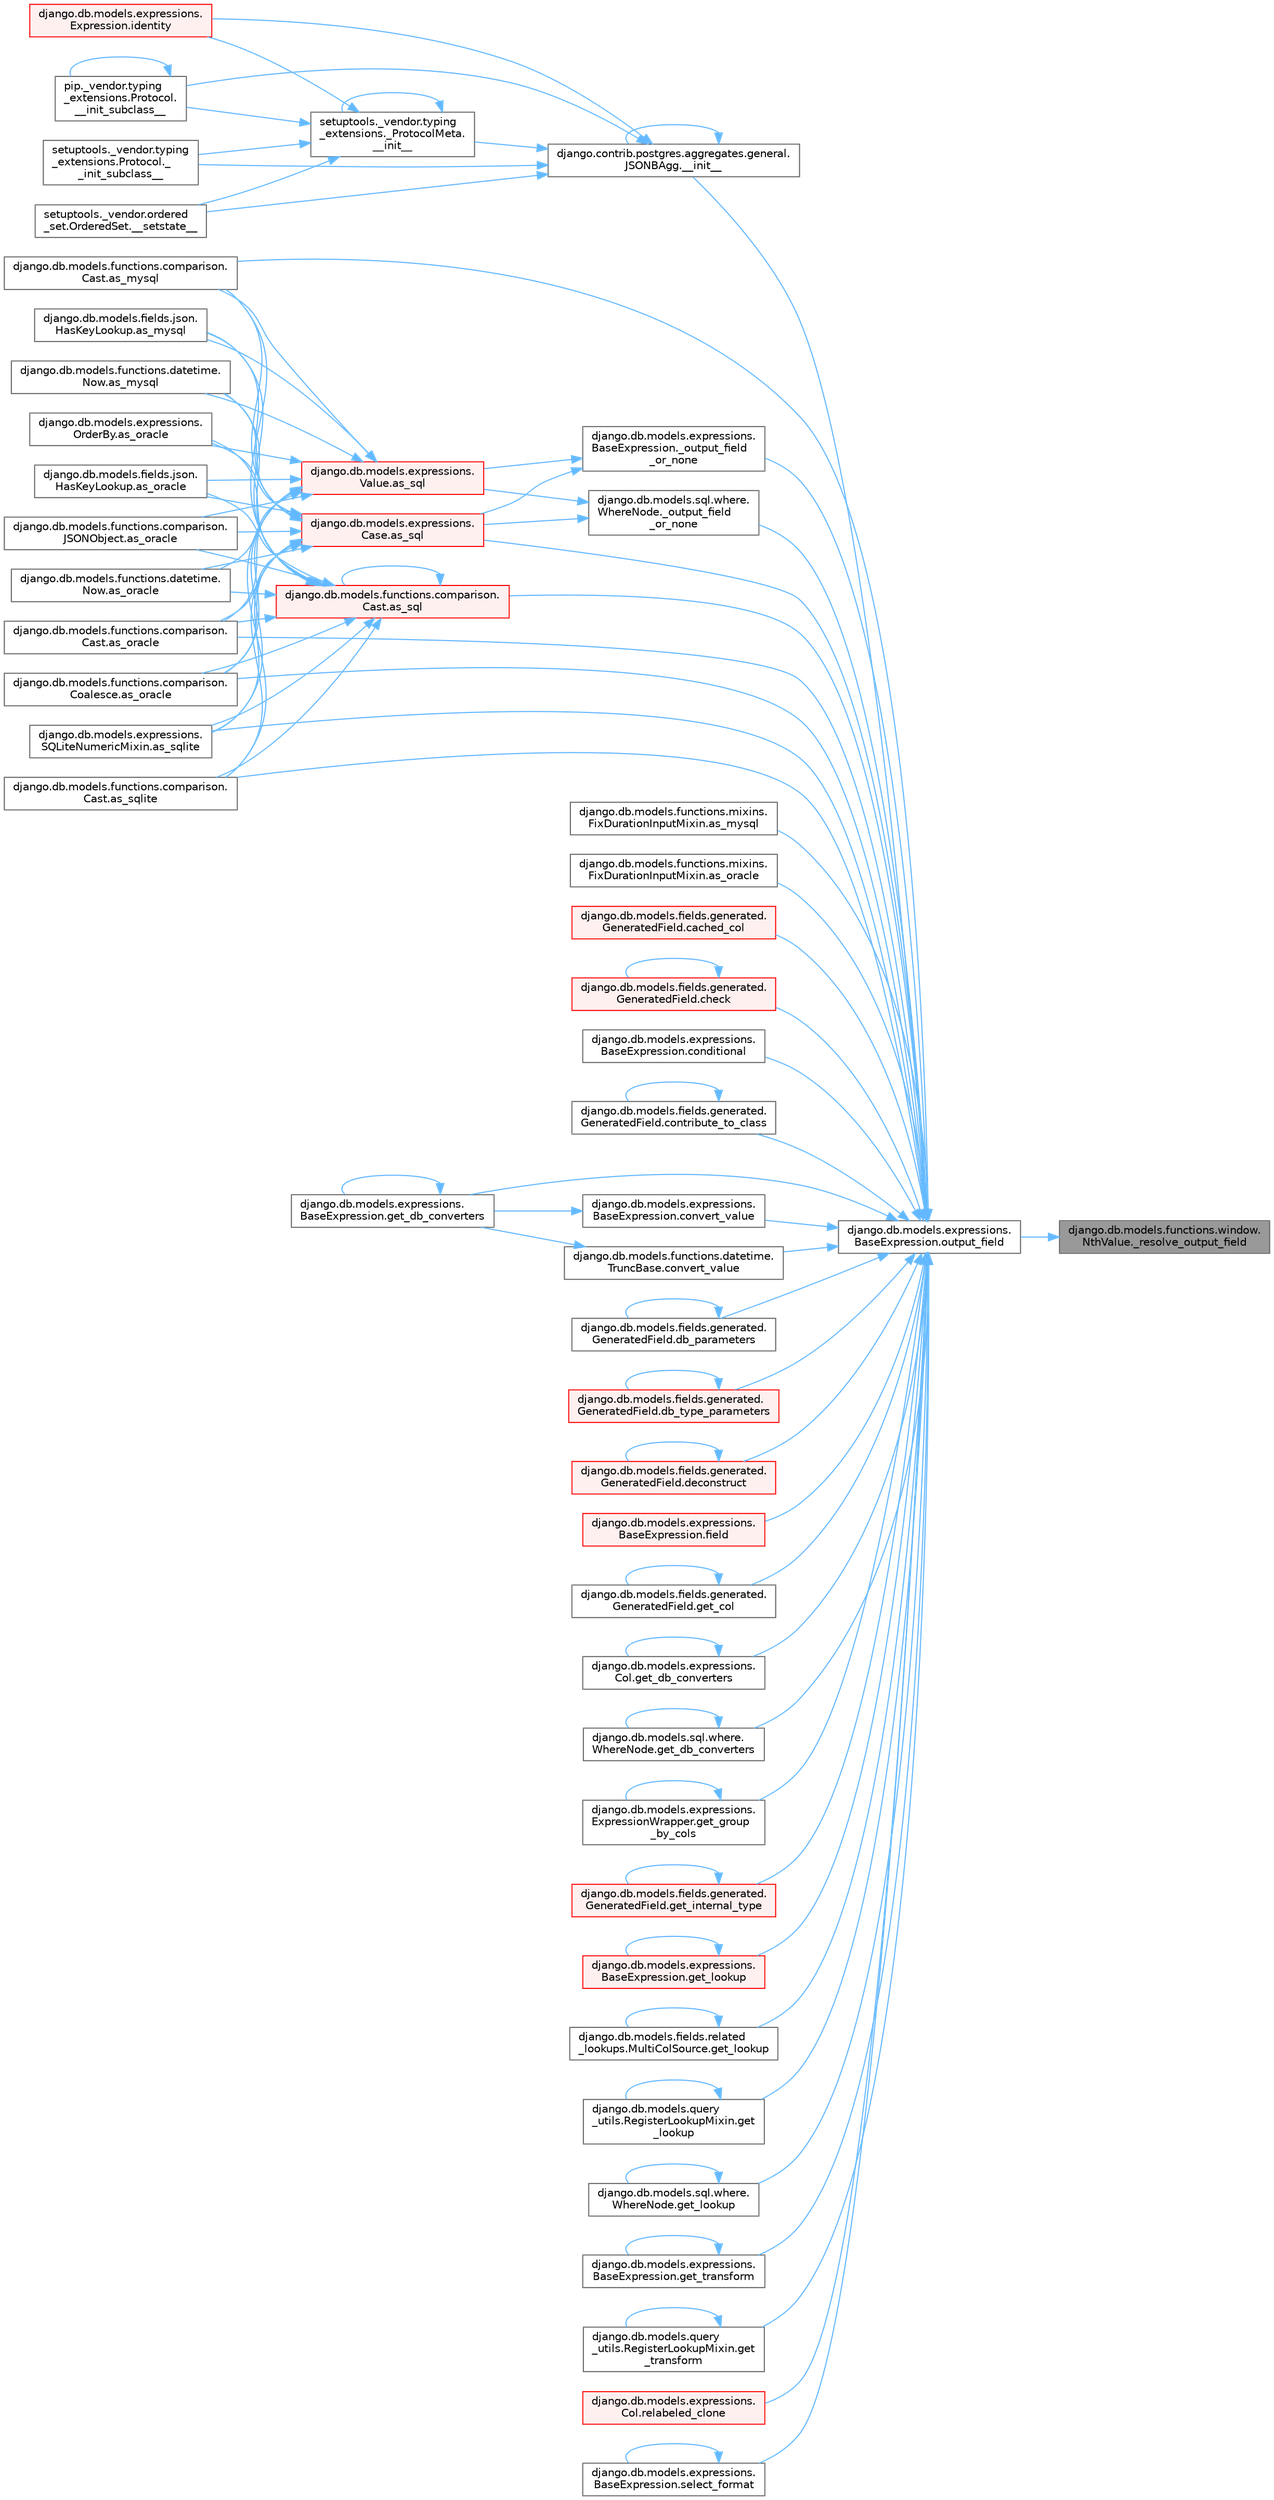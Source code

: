 digraph "django.db.models.functions.window.NthValue._resolve_output_field"
{
 // LATEX_PDF_SIZE
  bgcolor="transparent";
  edge [fontname=Helvetica,fontsize=10,labelfontname=Helvetica,labelfontsize=10];
  node [fontname=Helvetica,fontsize=10,shape=box,height=0.2,width=0.4];
  rankdir="RL";
  Node1 [id="Node000001",label="django.db.models.functions.window.\lNthValue._resolve_output_field",height=0.2,width=0.4,color="gray40", fillcolor="grey60", style="filled", fontcolor="black",tooltip=" "];
  Node1 -> Node2 [id="edge1_Node000001_Node000002",dir="back",color="steelblue1",style="solid",tooltip=" "];
  Node2 [id="Node000002",label="django.db.models.expressions.\lBaseExpression.output_field",height=0.2,width=0.4,color="grey40", fillcolor="white", style="filled",URL="$classdjango_1_1db_1_1models_1_1expressions_1_1_base_expression.html#a7f0982cb1de5cdeaa7f043c3ae611a6d",tooltip=" "];
  Node2 -> Node3 [id="edge2_Node000002_Node000003",dir="back",color="steelblue1",style="solid",tooltip=" "];
  Node3 [id="Node000003",label="django.contrib.postgres.aggregates.general.\lJSONBAgg.__init__",height=0.2,width=0.4,color="grey40", fillcolor="white", style="filled",URL="$classdjango_1_1contrib_1_1postgres_1_1aggregates_1_1general_1_1_j_s_o_n_b_agg.html#aa39cd664a8b14d90239be69e6599fd7f",tooltip=" "];
  Node3 -> Node3 [id="edge3_Node000003_Node000003",dir="back",color="steelblue1",style="solid",tooltip=" "];
  Node3 -> Node4 [id="edge4_Node000003_Node000004",dir="back",color="steelblue1",style="solid",tooltip=" "];
  Node4 [id="Node000004",label="setuptools._vendor.typing\l_extensions._ProtocolMeta.\l__init__",height=0.2,width=0.4,color="grey40", fillcolor="white", style="filled",URL="$classsetuptools_1_1__vendor_1_1typing__extensions_1_1___protocol_meta.html#a7bbaff8ac6d19534b46bca363ee0b43a",tooltip=" "];
  Node4 -> Node4 [id="edge5_Node000004_Node000004",dir="back",color="steelblue1",style="solid",tooltip=" "];
  Node4 -> Node5 [id="edge6_Node000004_Node000005",dir="back",color="steelblue1",style="solid",tooltip=" "];
  Node5 [id="Node000005",label="pip._vendor.typing\l_extensions.Protocol.\l__init_subclass__",height=0.2,width=0.4,color="grey40", fillcolor="white", style="filled",URL="$classpip_1_1__vendor_1_1typing__extensions_1_1_protocol.html#a2916efc86cebb8aba6deb7fd30b33988",tooltip=" "];
  Node5 -> Node5 [id="edge7_Node000005_Node000005",dir="back",color="steelblue1",style="solid",tooltip=" "];
  Node4 -> Node6 [id="edge8_Node000004_Node000006",dir="back",color="steelblue1",style="solid",tooltip=" "];
  Node6 [id="Node000006",label="setuptools._vendor.typing\l_extensions.Protocol._\l_init_subclass__",height=0.2,width=0.4,color="grey40", fillcolor="white", style="filled",URL="$classsetuptools_1_1__vendor_1_1typing__extensions_1_1_protocol.html#ac6cbebc092a4724ab3704c5334059874",tooltip=" "];
  Node4 -> Node7 [id="edge9_Node000004_Node000007",dir="back",color="steelblue1",style="solid",tooltip=" "];
  Node7 [id="Node000007",label="setuptools._vendor.ordered\l_set.OrderedSet.__setstate__",height=0.2,width=0.4,color="grey40", fillcolor="white", style="filled",URL="$classsetuptools_1_1__vendor_1_1ordered__set_1_1_ordered_set.html#aa7f7de9d987829525d06db565fe1b4a1",tooltip=" "];
  Node4 -> Node8 [id="edge10_Node000004_Node000008",dir="back",color="steelblue1",style="solid",tooltip=" "];
  Node8 [id="Node000008",label="django.db.models.expressions.\lExpression.identity",height=0.2,width=0.4,color="red", fillcolor="#FFF0F0", style="filled",URL="$classdjango_1_1db_1_1models_1_1expressions_1_1_expression.html#a10048810b5eb8641acf3bc150731b925",tooltip=" "];
  Node3 -> Node5 [id="edge11_Node000003_Node000005",dir="back",color="steelblue1",style="solid",tooltip=" "];
  Node3 -> Node6 [id="edge12_Node000003_Node000006",dir="back",color="steelblue1",style="solid",tooltip=" "];
  Node3 -> Node7 [id="edge13_Node000003_Node000007",dir="back",color="steelblue1",style="solid",tooltip=" "];
  Node3 -> Node8 [id="edge14_Node000003_Node000008",dir="back",color="steelblue1",style="solid",tooltip=" "];
  Node2 -> Node35 [id="edge15_Node000002_Node000035",dir="back",color="steelblue1",style="solid",tooltip=" "];
  Node35 [id="Node000035",label="django.db.models.expressions.\lBaseExpression._output_field\l_or_none",height=0.2,width=0.4,color="grey40", fillcolor="white", style="filled",URL="$classdjango_1_1db_1_1models_1_1expressions_1_1_base_expression.html#aad676f45033740e5caa723ce399f8850",tooltip=" "];
  Node35 -> Node36 [id="edge16_Node000035_Node000036",dir="back",color="steelblue1",style="solid",tooltip=" "];
  Node36 [id="Node000036",label="django.db.models.expressions.\lCase.as_sql",height=0.2,width=0.4,color="red", fillcolor="#FFF0F0", style="filled",URL="$classdjango_1_1db_1_1models_1_1expressions_1_1_case.html#a41d0d2712521088615ae784d16c4b2fb",tooltip=" "];
  Node36 -> Node37 [id="edge17_Node000036_Node000037",dir="back",color="steelblue1",style="solid",tooltip=" "];
  Node37 [id="Node000037",label="django.db.models.fields.json.\lHasKeyLookup.as_mysql",height=0.2,width=0.4,color="grey40", fillcolor="white", style="filled",URL="$classdjango_1_1db_1_1models_1_1fields_1_1json_1_1_has_key_lookup.html#a10f67427287f2c0ea32513ca6f481e96",tooltip=" "];
  Node36 -> Node38 [id="edge18_Node000036_Node000038",dir="back",color="steelblue1",style="solid",tooltip=" "];
  Node38 [id="Node000038",label="django.db.models.functions.comparison.\lCast.as_mysql",height=0.2,width=0.4,color="grey40", fillcolor="white", style="filled",URL="$classdjango_1_1db_1_1models_1_1functions_1_1comparison_1_1_cast.html#a447737891e955909c6a381529a67a84e",tooltip=" "];
  Node36 -> Node39 [id="edge19_Node000036_Node000039",dir="back",color="steelblue1",style="solid",tooltip=" "];
  Node39 [id="Node000039",label="django.db.models.functions.datetime.\lNow.as_mysql",height=0.2,width=0.4,color="grey40", fillcolor="white", style="filled",URL="$classdjango_1_1db_1_1models_1_1functions_1_1datetime_1_1_now.html#a070a9334fb198086c0c4e96e9725d92b",tooltip=" "];
  Node36 -> Node40 [id="edge20_Node000036_Node000040",dir="back",color="steelblue1",style="solid",tooltip=" "];
  Node40 [id="Node000040",label="django.db.models.expressions.\lOrderBy.as_oracle",height=0.2,width=0.4,color="grey40", fillcolor="white", style="filled",URL="$classdjango_1_1db_1_1models_1_1expressions_1_1_order_by.html#af9b6ede9b0df85d6bcf54f983b3a8f6a",tooltip=" "];
  Node36 -> Node41 [id="edge21_Node000036_Node000041",dir="back",color="steelblue1",style="solid",tooltip=" "];
  Node41 [id="Node000041",label="django.db.models.fields.json.\lHasKeyLookup.as_oracle",height=0.2,width=0.4,color="grey40", fillcolor="white", style="filled",URL="$classdjango_1_1db_1_1models_1_1fields_1_1json_1_1_has_key_lookup.html#afbb88aa4fb23b3ec3acdc695c2f52398",tooltip=" "];
  Node36 -> Node42 [id="edge22_Node000036_Node000042",dir="back",color="steelblue1",style="solid",tooltip=" "];
  Node42 [id="Node000042",label="django.db.models.functions.comparison.\lCast.as_oracle",height=0.2,width=0.4,color="grey40", fillcolor="white", style="filled",URL="$classdjango_1_1db_1_1models_1_1functions_1_1comparison_1_1_cast.html#ad466cd7ca85dc257d9e2718f41a263ec",tooltip=" "];
  Node36 -> Node43 [id="edge23_Node000036_Node000043",dir="back",color="steelblue1",style="solid",tooltip=" "];
  Node43 [id="Node000043",label="django.db.models.functions.comparison.\lCoalesce.as_oracle",height=0.2,width=0.4,color="grey40", fillcolor="white", style="filled",URL="$classdjango_1_1db_1_1models_1_1functions_1_1comparison_1_1_coalesce.html#a1bbeea180ef3ef4d8ba5d51d33d6ef85",tooltip=" "];
  Node36 -> Node44 [id="edge24_Node000036_Node000044",dir="back",color="steelblue1",style="solid",tooltip=" "];
  Node44 [id="Node000044",label="django.db.models.functions.comparison.\lJSONObject.as_oracle",height=0.2,width=0.4,color="grey40", fillcolor="white", style="filled",URL="$classdjango_1_1db_1_1models_1_1functions_1_1comparison_1_1_j_s_o_n_object.html#a4b4fa1161d27b0a9bbbdd0370e9af364",tooltip=" "];
  Node36 -> Node45 [id="edge25_Node000036_Node000045",dir="back",color="steelblue1",style="solid",tooltip=" "];
  Node45 [id="Node000045",label="django.db.models.functions.datetime.\lNow.as_oracle",height=0.2,width=0.4,color="grey40", fillcolor="white", style="filled",URL="$classdjango_1_1db_1_1models_1_1functions_1_1datetime_1_1_now.html#ad5e1ae918a5c4d39f675f98280440538",tooltip=" "];
  Node36 -> Node51 [id="edge26_Node000036_Node000051",dir="back",color="steelblue1",style="solid",tooltip=" "];
  Node51 [id="Node000051",label="django.db.models.expressions.\lSQLiteNumericMixin.as_sqlite",height=0.2,width=0.4,color="grey40", fillcolor="white", style="filled",URL="$classdjango_1_1db_1_1models_1_1expressions_1_1_s_q_lite_numeric_mixin.html#a7c649b97074b00e095c4ee2b3bc62482",tooltip=" "];
  Node36 -> Node53 [id="edge27_Node000036_Node000053",dir="back",color="steelblue1",style="solid",tooltip=" "];
  Node53 [id="Node000053",label="django.db.models.functions.comparison.\lCast.as_sqlite",height=0.2,width=0.4,color="grey40", fillcolor="white", style="filled",URL="$classdjango_1_1db_1_1models_1_1functions_1_1comparison_1_1_cast.html#a1943b51797a168ff6a3ad37005086d8c",tooltip=" "];
  Node35 -> Node65 [id="edge28_Node000035_Node000065",dir="back",color="steelblue1",style="solid",tooltip=" "];
  Node65 [id="Node000065",label="django.db.models.expressions.\lValue.as_sql",height=0.2,width=0.4,color="red", fillcolor="#FFF0F0", style="filled",URL="$classdjango_1_1db_1_1models_1_1expressions_1_1_value.html#a2471e71c0db69e52fdb3016f8e97a111",tooltip=" "];
  Node65 -> Node37 [id="edge29_Node000065_Node000037",dir="back",color="steelblue1",style="solid",tooltip=" "];
  Node65 -> Node38 [id="edge30_Node000065_Node000038",dir="back",color="steelblue1",style="solid",tooltip=" "];
  Node65 -> Node39 [id="edge31_Node000065_Node000039",dir="back",color="steelblue1",style="solid",tooltip=" "];
  Node65 -> Node40 [id="edge32_Node000065_Node000040",dir="back",color="steelblue1",style="solid",tooltip=" "];
  Node65 -> Node41 [id="edge33_Node000065_Node000041",dir="back",color="steelblue1",style="solid",tooltip=" "];
  Node65 -> Node42 [id="edge34_Node000065_Node000042",dir="back",color="steelblue1",style="solid",tooltip=" "];
  Node65 -> Node43 [id="edge35_Node000065_Node000043",dir="back",color="steelblue1",style="solid",tooltip=" "];
  Node65 -> Node44 [id="edge36_Node000065_Node000044",dir="back",color="steelblue1",style="solid",tooltip=" "];
  Node65 -> Node45 [id="edge37_Node000065_Node000045",dir="back",color="steelblue1",style="solid",tooltip=" "];
  Node65 -> Node51 [id="edge38_Node000065_Node000051",dir="back",color="steelblue1",style="solid",tooltip=" "];
  Node65 -> Node53 [id="edge39_Node000065_Node000053",dir="back",color="steelblue1",style="solid",tooltip=" "];
  Node2 -> Node66 [id="edge40_Node000002_Node000066",dir="back",color="steelblue1",style="solid",tooltip=" "];
  Node66 [id="Node000066",label="django.db.models.sql.where.\lWhereNode._output_field\l_or_none",height=0.2,width=0.4,color="grey40", fillcolor="white", style="filled",URL="$classdjango_1_1db_1_1models_1_1sql_1_1where_1_1_where_node.html#ae254158229b805bdfd81f2be6b2fe44b",tooltip=" "];
  Node66 -> Node36 [id="edge41_Node000066_Node000036",dir="back",color="steelblue1",style="solid",tooltip=" "];
  Node66 -> Node65 [id="edge42_Node000066_Node000065",dir="back",color="steelblue1",style="solid",tooltip=" "];
  Node2 -> Node38 [id="edge43_Node000002_Node000038",dir="back",color="steelblue1",style="solid",tooltip=" "];
  Node2 -> Node67 [id="edge44_Node000002_Node000067",dir="back",color="steelblue1",style="solid",tooltip=" "];
  Node67 [id="Node000067",label="django.db.models.functions.mixins.\lFixDurationInputMixin.as_mysql",height=0.2,width=0.4,color="grey40", fillcolor="white", style="filled",URL="$classdjango_1_1db_1_1models_1_1functions_1_1mixins_1_1_fix_duration_input_mixin.html#a010f23ae95c58a4a939be1efcc5f5b7d",tooltip=" "];
  Node2 -> Node42 [id="edge45_Node000002_Node000042",dir="back",color="steelblue1",style="solid",tooltip=" "];
  Node2 -> Node43 [id="edge46_Node000002_Node000043",dir="back",color="steelblue1",style="solid",tooltip=" "];
  Node2 -> Node68 [id="edge47_Node000002_Node000068",dir="back",color="steelblue1",style="solid",tooltip=" "];
  Node68 [id="Node000068",label="django.db.models.functions.mixins.\lFixDurationInputMixin.as_oracle",height=0.2,width=0.4,color="grey40", fillcolor="white", style="filled",URL="$classdjango_1_1db_1_1models_1_1functions_1_1mixins_1_1_fix_duration_input_mixin.html#a2e5d6957724a89d03541cc897b6e6e53",tooltip=" "];
  Node2 -> Node36 [id="edge48_Node000002_Node000036",dir="back",color="steelblue1",style="solid",tooltip=" "];
  Node2 -> Node69 [id="edge49_Node000002_Node000069",dir="back",color="steelblue1",style="solid",tooltip=" "];
  Node69 [id="Node000069",label="django.db.models.functions.comparison.\lCast.as_sql",height=0.2,width=0.4,color="red", fillcolor="#FFF0F0", style="filled",URL="$classdjango_1_1db_1_1models_1_1functions_1_1comparison_1_1_cast.html#aa39abc21f301797d67837d0d479e2e87",tooltip=" "];
  Node69 -> Node37 [id="edge50_Node000069_Node000037",dir="back",color="steelblue1",style="solid",tooltip=" "];
  Node69 -> Node38 [id="edge51_Node000069_Node000038",dir="back",color="steelblue1",style="solid",tooltip=" "];
  Node69 -> Node39 [id="edge52_Node000069_Node000039",dir="back",color="steelblue1",style="solid",tooltip=" "];
  Node69 -> Node40 [id="edge53_Node000069_Node000040",dir="back",color="steelblue1",style="solid",tooltip=" "];
  Node69 -> Node41 [id="edge54_Node000069_Node000041",dir="back",color="steelblue1",style="solid",tooltip=" "];
  Node69 -> Node42 [id="edge55_Node000069_Node000042",dir="back",color="steelblue1",style="solid",tooltip=" "];
  Node69 -> Node43 [id="edge56_Node000069_Node000043",dir="back",color="steelblue1",style="solid",tooltip=" "];
  Node69 -> Node44 [id="edge57_Node000069_Node000044",dir="back",color="steelblue1",style="solid",tooltip=" "];
  Node69 -> Node45 [id="edge58_Node000069_Node000045",dir="back",color="steelblue1",style="solid",tooltip=" "];
  Node69 -> Node69 [id="edge59_Node000069_Node000069",dir="back",color="steelblue1",style="solid",tooltip=" "];
  Node69 -> Node51 [id="edge60_Node000069_Node000051",dir="back",color="steelblue1",style="solid",tooltip=" "];
  Node69 -> Node53 [id="edge61_Node000069_Node000053",dir="back",color="steelblue1",style="solid",tooltip=" "];
  Node2 -> Node51 [id="edge62_Node000002_Node000051",dir="back",color="steelblue1",style="solid",tooltip=" "];
  Node2 -> Node53 [id="edge63_Node000002_Node000053",dir="back",color="steelblue1",style="solid",tooltip=" "];
  Node2 -> Node70 [id="edge64_Node000002_Node000070",dir="back",color="steelblue1",style="solid",tooltip=" "];
  Node70 [id="Node000070",label="django.db.models.fields.generated.\lGeneratedField.cached_col",height=0.2,width=0.4,color="red", fillcolor="#FFF0F0", style="filled",URL="$classdjango_1_1db_1_1models_1_1fields_1_1generated_1_1_generated_field.html#a71fb8bbb86e28557e79ed7d53bb65a0d",tooltip=" "];
  Node2 -> Node72 [id="edge65_Node000002_Node000072",dir="back",color="steelblue1",style="solid",tooltip=" "];
  Node72 [id="Node000072",label="django.db.models.fields.generated.\lGeneratedField.check",height=0.2,width=0.4,color="red", fillcolor="#FFF0F0", style="filled",URL="$classdjango_1_1db_1_1models_1_1fields_1_1generated_1_1_generated_field.html#a17dcd0f6d6580cb5f6417d8730312ad6",tooltip=" "];
  Node72 -> Node72 [id="edge66_Node000072_Node000072",dir="back",color="steelblue1",style="solid",tooltip=" "];
  Node2 -> Node1238 [id="edge67_Node000002_Node001238",dir="back",color="steelblue1",style="solid",tooltip=" "];
  Node1238 [id="Node001238",label="django.db.models.expressions.\lBaseExpression.conditional",height=0.2,width=0.4,color="grey40", fillcolor="white", style="filled",URL="$classdjango_1_1db_1_1models_1_1expressions_1_1_base_expression.html#ad1e7e6185d7c29f4712ad28f81804f98",tooltip=" "];
  Node2 -> Node1239 [id="edge68_Node000002_Node001239",dir="back",color="steelblue1",style="solid",tooltip=" "];
  Node1239 [id="Node001239",label="django.db.models.fields.generated.\lGeneratedField.contribute_to_class",height=0.2,width=0.4,color="grey40", fillcolor="white", style="filled",URL="$classdjango_1_1db_1_1models_1_1fields_1_1generated_1_1_generated_field.html#a2b64e8889125b0e8c2e7f560f46bb1f1",tooltip=" "];
  Node1239 -> Node1239 [id="edge69_Node001239_Node001239",dir="back",color="steelblue1",style="solid",tooltip=" "];
  Node2 -> Node1240 [id="edge70_Node000002_Node001240",dir="back",color="steelblue1",style="solid",tooltip=" "];
  Node1240 [id="Node001240",label="django.db.models.expressions.\lBaseExpression.convert_value",height=0.2,width=0.4,color="grey40", fillcolor="white", style="filled",URL="$classdjango_1_1db_1_1models_1_1expressions_1_1_base_expression.html#af112651d4a6b22c6d82e1c1b03e917ae",tooltip=" "];
  Node1240 -> Node1241 [id="edge71_Node001240_Node001241",dir="back",color="steelblue1",style="solid",tooltip=" "];
  Node1241 [id="Node001241",label="django.db.models.expressions.\lBaseExpression.get_db_converters",height=0.2,width=0.4,color="grey40", fillcolor="white", style="filled",URL="$classdjango_1_1db_1_1models_1_1expressions_1_1_base_expression.html#a0caedcc704934040e878b3682f901caf",tooltip=" "];
  Node1241 -> Node1241 [id="edge72_Node001241_Node001241",dir="back",color="steelblue1",style="solid",tooltip=" "];
  Node2 -> Node1242 [id="edge73_Node000002_Node001242",dir="back",color="steelblue1",style="solid",tooltip=" "];
  Node1242 [id="Node001242",label="django.db.models.functions.datetime.\lTruncBase.convert_value",height=0.2,width=0.4,color="grey40", fillcolor="white", style="filled",URL="$classdjango_1_1db_1_1models_1_1functions_1_1datetime_1_1_trunc_base.html#a66c33e72d7542df478d2b18b3c7a25d1",tooltip=" "];
  Node1242 -> Node1241 [id="edge74_Node001242_Node001241",dir="back",color="steelblue1",style="solid",tooltip=" "];
  Node2 -> Node1243 [id="edge75_Node000002_Node001243",dir="back",color="steelblue1",style="solid",tooltip=" "];
  Node1243 [id="Node001243",label="django.db.models.fields.generated.\lGeneratedField.db_parameters",height=0.2,width=0.4,color="grey40", fillcolor="white", style="filled",URL="$classdjango_1_1db_1_1models_1_1fields_1_1generated_1_1_generated_field.html#a9a0fd68d3bba4950e4908c4abcee8c48",tooltip=" "];
  Node1243 -> Node1243 [id="edge76_Node001243_Node001243",dir="back",color="steelblue1",style="solid",tooltip=" "];
  Node2 -> Node1244 [id="edge77_Node000002_Node001244",dir="back",color="steelblue1",style="solid",tooltip=" "];
  Node1244 [id="Node001244",label="django.db.models.fields.generated.\lGeneratedField.db_type_parameters",height=0.2,width=0.4,color="red", fillcolor="#FFF0F0", style="filled",URL="$classdjango_1_1db_1_1models_1_1fields_1_1generated_1_1_generated_field.html#a695f8f86f422937a550bb84941e43638",tooltip=" "];
  Node1244 -> Node1244 [id="edge78_Node001244_Node001244",dir="back",color="steelblue1",style="solid",tooltip=" "];
  Node2 -> Node1258 [id="edge79_Node000002_Node001258",dir="back",color="steelblue1",style="solid",tooltip=" "];
  Node1258 [id="Node001258",label="django.db.models.fields.generated.\lGeneratedField.deconstruct",height=0.2,width=0.4,color="red", fillcolor="#FFF0F0", style="filled",URL="$classdjango_1_1db_1_1models_1_1fields_1_1generated_1_1_generated_field.html#a2a53771dfb290140ddb655a9b1c3428a",tooltip=" "];
  Node1258 -> Node1258 [id="edge80_Node001258_Node001258",dir="back",color="steelblue1",style="solid",tooltip=" "];
  Node2 -> Node1259 [id="edge81_Node000002_Node001259",dir="back",color="steelblue1",style="solid",tooltip=" "];
  Node1259 [id="Node001259",label="django.db.models.expressions.\lBaseExpression.field",height=0.2,width=0.4,color="red", fillcolor="#FFF0F0", style="filled",URL="$classdjango_1_1db_1_1models_1_1expressions_1_1_base_expression.html#a70aeb35391ada82c2e9f02b1c3ac150c",tooltip=" "];
  Node2 -> Node2814 [id="edge82_Node000002_Node002814",dir="back",color="steelblue1",style="solid",tooltip=" "];
  Node2814 [id="Node002814",label="django.db.models.fields.generated.\lGeneratedField.get_col",height=0.2,width=0.4,color="grey40", fillcolor="white", style="filled",URL="$classdjango_1_1db_1_1models_1_1fields_1_1generated_1_1_generated_field.html#aaef3d55f75064e6bb491184ec79e2ada",tooltip=" "];
  Node2814 -> Node2814 [id="edge83_Node002814_Node002814",dir="back",color="steelblue1",style="solid",tooltip=" "];
  Node2 -> Node1241 [id="edge84_Node000002_Node001241",dir="back",color="steelblue1",style="solid",tooltip=" "];
  Node2 -> Node2815 [id="edge85_Node000002_Node002815",dir="back",color="steelblue1",style="solid",tooltip=" "];
  Node2815 [id="Node002815",label="django.db.models.expressions.\lCol.get_db_converters",height=0.2,width=0.4,color="grey40", fillcolor="white", style="filled",URL="$classdjango_1_1db_1_1models_1_1expressions_1_1_col.html#a569b8fb347cf6c650889967f89798130",tooltip=" "];
  Node2815 -> Node2815 [id="edge86_Node002815_Node002815",dir="back",color="steelblue1",style="solid",tooltip=" "];
  Node2 -> Node2816 [id="edge87_Node000002_Node002816",dir="back",color="steelblue1",style="solid",tooltip=" "];
  Node2816 [id="Node002816",label="django.db.models.sql.where.\lWhereNode.get_db_converters",height=0.2,width=0.4,color="grey40", fillcolor="white", style="filled",URL="$classdjango_1_1db_1_1models_1_1sql_1_1where_1_1_where_node.html#a5821a2e9891291185778d9f8fbc45029",tooltip=" "];
  Node2816 -> Node2816 [id="edge88_Node002816_Node002816",dir="back",color="steelblue1",style="solid",tooltip=" "];
  Node2 -> Node2817 [id="edge89_Node000002_Node002817",dir="back",color="steelblue1",style="solid",tooltip=" "];
  Node2817 [id="Node002817",label="django.db.models.expressions.\lExpressionWrapper.get_group\l_by_cols",height=0.2,width=0.4,color="grey40", fillcolor="white", style="filled",URL="$classdjango_1_1db_1_1models_1_1expressions_1_1_expression_wrapper.html#a9775e8a5f79bd479def0b599a2411ad3",tooltip=" "];
  Node2817 -> Node2817 [id="edge90_Node002817_Node002817",dir="back",color="steelblue1",style="solid",tooltip=" "];
  Node2 -> Node2818 [id="edge91_Node000002_Node002818",dir="back",color="steelblue1",style="solid",tooltip=" "];
  Node2818 [id="Node002818",label="django.db.models.fields.generated.\lGeneratedField.get_internal_type",height=0.2,width=0.4,color="red", fillcolor="#FFF0F0", style="filled",URL="$classdjango_1_1db_1_1models_1_1fields_1_1generated_1_1_generated_field.html#a9f7ada2521e4ff06df60a7978952be85",tooltip=" "];
  Node2818 -> Node2818 [id="edge92_Node002818_Node002818",dir="back",color="steelblue1",style="solid",tooltip=" "];
  Node2 -> Node2819 [id="edge93_Node000002_Node002819",dir="back",color="steelblue1",style="solid",tooltip=" "];
  Node2819 [id="Node002819",label="django.db.models.expressions.\lBaseExpression.get_lookup",height=0.2,width=0.4,color="red", fillcolor="#FFF0F0", style="filled",URL="$classdjango_1_1db_1_1models_1_1expressions_1_1_base_expression.html#a01659a233146096f1936ef43277a45e8",tooltip=" "];
  Node2819 -> Node2819 [id="edge94_Node002819_Node002819",dir="back",color="steelblue1",style="solid",tooltip=" "];
  Node2 -> Node2820 [id="edge95_Node000002_Node002820",dir="back",color="steelblue1",style="solid",tooltip=" "];
  Node2820 [id="Node002820",label="django.db.models.fields.related\l_lookups.MultiColSource.get_lookup",height=0.2,width=0.4,color="grey40", fillcolor="white", style="filled",URL="$classdjango_1_1db_1_1models_1_1fields_1_1related__lookups_1_1_multi_col_source.html#a1742a9e22a72f0b66f4c02abc9eb4a8e",tooltip=" "];
  Node2820 -> Node2820 [id="edge96_Node002820_Node002820",dir="back",color="steelblue1",style="solid",tooltip=" "];
  Node2 -> Node2668 [id="edge97_Node000002_Node002668",dir="back",color="steelblue1",style="solid",tooltip=" "];
  Node2668 [id="Node002668",label="django.db.models.query\l_utils.RegisterLookupMixin.get\l_lookup",height=0.2,width=0.4,color="grey40", fillcolor="white", style="filled",URL="$classdjango_1_1db_1_1models_1_1query__utils_1_1_register_lookup_mixin.html#a49b9ee01760922db3314d356a14d16de",tooltip=" "];
  Node2668 -> Node2668 [id="edge98_Node002668_Node002668",dir="back",color="steelblue1",style="solid",tooltip=" "];
  Node2 -> Node2821 [id="edge99_Node000002_Node002821",dir="back",color="steelblue1",style="solid",tooltip=" "];
  Node2821 [id="Node002821",label="django.db.models.sql.where.\lWhereNode.get_lookup",height=0.2,width=0.4,color="grey40", fillcolor="white", style="filled",URL="$classdjango_1_1db_1_1models_1_1sql_1_1where_1_1_where_node.html#ae7c07ab2d555e2f5577750b86855dac9",tooltip=" "];
  Node2821 -> Node2821 [id="edge100_Node002821_Node002821",dir="back",color="steelblue1",style="solid",tooltip=" "];
  Node2 -> Node2822 [id="edge101_Node000002_Node002822",dir="back",color="steelblue1",style="solid",tooltip=" "];
  Node2822 [id="Node002822",label="django.db.models.expressions.\lBaseExpression.get_transform",height=0.2,width=0.4,color="grey40", fillcolor="white", style="filled",URL="$classdjango_1_1db_1_1models_1_1expressions_1_1_base_expression.html#aaf7a1a972ef131f35abe484b5da0a896",tooltip=" "];
  Node2822 -> Node2822 [id="edge102_Node002822_Node002822",dir="back",color="steelblue1",style="solid",tooltip=" "];
  Node2 -> Node2669 [id="edge103_Node000002_Node002669",dir="back",color="steelblue1",style="solid",tooltip=" "];
  Node2669 [id="Node002669",label="django.db.models.query\l_utils.RegisterLookupMixin.get\l_transform",height=0.2,width=0.4,color="grey40", fillcolor="white", style="filled",URL="$classdjango_1_1db_1_1models_1_1query__utils_1_1_register_lookup_mixin.html#a1e54d000630304bbc63c507719683fef",tooltip=" "];
  Node2669 -> Node2669 [id="edge104_Node002669_Node002669",dir="back",color="steelblue1",style="solid",tooltip=" "];
  Node2 -> Node2823 [id="edge105_Node000002_Node002823",dir="back",color="steelblue1",style="solid",tooltip=" "];
  Node2823 [id="Node002823",label="django.db.models.expressions.\lCol.relabeled_clone",height=0.2,width=0.4,color="red", fillcolor="#FFF0F0", style="filled",URL="$classdjango_1_1db_1_1models_1_1expressions_1_1_col.html#a8fff9c1a73b14406f7ce601d90630464",tooltip=" "];
  Node2 -> Node2824 [id="edge106_Node000002_Node002824",dir="back",color="steelblue1",style="solid",tooltip=" "];
  Node2824 [id="Node002824",label="django.db.models.expressions.\lBaseExpression.select_format",height=0.2,width=0.4,color="grey40", fillcolor="white", style="filled",URL="$classdjango_1_1db_1_1models_1_1expressions_1_1_base_expression.html#acf6f60770ae8079d64a95fdb608f6779",tooltip=" "];
  Node2824 -> Node2824 [id="edge107_Node002824_Node002824",dir="back",color="steelblue1",style="solid",tooltip=" "];
}
